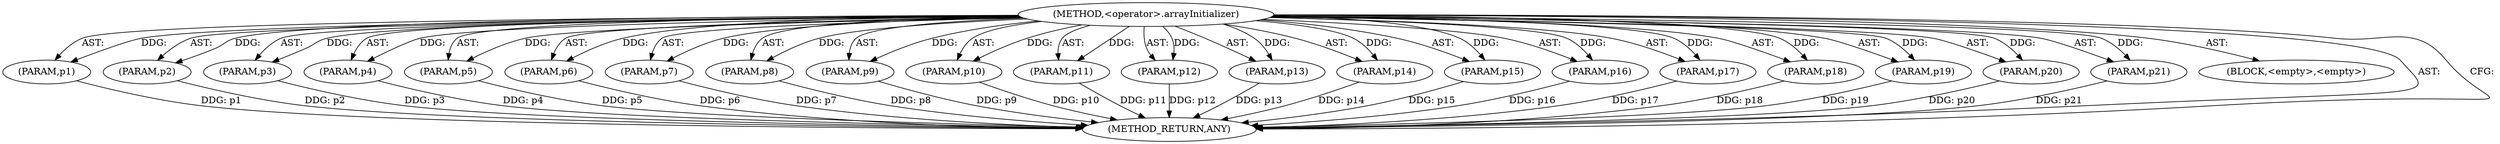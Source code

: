 digraph "&lt;operator&gt;.arrayInitializer" {  
"741" [label = <(METHOD,&lt;operator&gt;.arrayInitializer)> ]
"742" [label = <(PARAM,p1)> ]
"743" [label = <(PARAM,p2)> ]
"744" [label = <(PARAM,p3)> ]
"745" [label = <(PARAM,p4)> ]
"746" [label = <(PARAM,p5)> ]
"747" [label = <(PARAM,p6)> ]
"748" [label = <(PARAM,p7)> ]
"749" [label = <(PARAM,p8)> ]
"750" [label = <(PARAM,p9)> ]
"751" [label = <(PARAM,p10)> ]
"752" [label = <(PARAM,p11)> ]
"753" [label = <(PARAM,p12)> ]
"754" [label = <(PARAM,p13)> ]
"755" [label = <(PARAM,p14)> ]
"756" [label = <(PARAM,p15)> ]
"757" [label = <(PARAM,p16)> ]
"758" [label = <(PARAM,p17)> ]
"759" [label = <(PARAM,p18)> ]
"760" [label = <(PARAM,p19)> ]
"761" [label = <(PARAM,p20)> ]
"762" [label = <(PARAM,p21)> ]
"763" [label = <(BLOCK,&lt;empty&gt;,&lt;empty&gt;)> ]
"764" [label = <(METHOD_RETURN,ANY)> ]
  "741" -> "742"  [ label = "AST: "] 
  "741" -> "763"  [ label = "AST: "] 
  "741" -> "743"  [ label = "AST: "] 
  "741" -> "764"  [ label = "AST: "] 
  "741" -> "744"  [ label = "AST: "] 
  "741" -> "745"  [ label = "AST: "] 
  "741" -> "746"  [ label = "AST: "] 
  "741" -> "747"  [ label = "AST: "] 
  "741" -> "748"  [ label = "AST: "] 
  "741" -> "749"  [ label = "AST: "] 
  "741" -> "750"  [ label = "AST: "] 
  "741" -> "751"  [ label = "AST: "] 
  "741" -> "752"  [ label = "AST: "] 
  "741" -> "753"  [ label = "AST: "] 
  "741" -> "754"  [ label = "AST: "] 
  "741" -> "755"  [ label = "AST: "] 
  "741" -> "756"  [ label = "AST: "] 
  "741" -> "757"  [ label = "AST: "] 
  "741" -> "758"  [ label = "AST: "] 
  "741" -> "759"  [ label = "AST: "] 
  "741" -> "760"  [ label = "AST: "] 
  "741" -> "761"  [ label = "AST: "] 
  "741" -> "762"  [ label = "AST: "] 
  "741" -> "764"  [ label = "CFG: "] 
  "742" -> "764"  [ label = "DDG: p1"] 
  "743" -> "764"  [ label = "DDG: p2"] 
  "744" -> "764"  [ label = "DDG: p3"] 
  "745" -> "764"  [ label = "DDG: p4"] 
  "746" -> "764"  [ label = "DDG: p5"] 
  "747" -> "764"  [ label = "DDG: p6"] 
  "748" -> "764"  [ label = "DDG: p7"] 
  "749" -> "764"  [ label = "DDG: p8"] 
  "750" -> "764"  [ label = "DDG: p9"] 
  "751" -> "764"  [ label = "DDG: p10"] 
  "752" -> "764"  [ label = "DDG: p11"] 
  "753" -> "764"  [ label = "DDG: p12"] 
  "754" -> "764"  [ label = "DDG: p13"] 
  "755" -> "764"  [ label = "DDG: p14"] 
  "756" -> "764"  [ label = "DDG: p15"] 
  "757" -> "764"  [ label = "DDG: p16"] 
  "758" -> "764"  [ label = "DDG: p17"] 
  "759" -> "764"  [ label = "DDG: p18"] 
  "760" -> "764"  [ label = "DDG: p19"] 
  "761" -> "764"  [ label = "DDG: p20"] 
  "762" -> "764"  [ label = "DDG: p21"] 
  "741" -> "742"  [ label = "DDG: "] 
  "741" -> "743"  [ label = "DDG: "] 
  "741" -> "744"  [ label = "DDG: "] 
  "741" -> "745"  [ label = "DDG: "] 
  "741" -> "746"  [ label = "DDG: "] 
  "741" -> "747"  [ label = "DDG: "] 
  "741" -> "748"  [ label = "DDG: "] 
  "741" -> "749"  [ label = "DDG: "] 
  "741" -> "750"  [ label = "DDG: "] 
  "741" -> "751"  [ label = "DDG: "] 
  "741" -> "752"  [ label = "DDG: "] 
  "741" -> "753"  [ label = "DDG: "] 
  "741" -> "754"  [ label = "DDG: "] 
  "741" -> "755"  [ label = "DDG: "] 
  "741" -> "756"  [ label = "DDG: "] 
  "741" -> "757"  [ label = "DDG: "] 
  "741" -> "758"  [ label = "DDG: "] 
  "741" -> "759"  [ label = "DDG: "] 
  "741" -> "760"  [ label = "DDG: "] 
  "741" -> "761"  [ label = "DDG: "] 
  "741" -> "762"  [ label = "DDG: "] 
}

